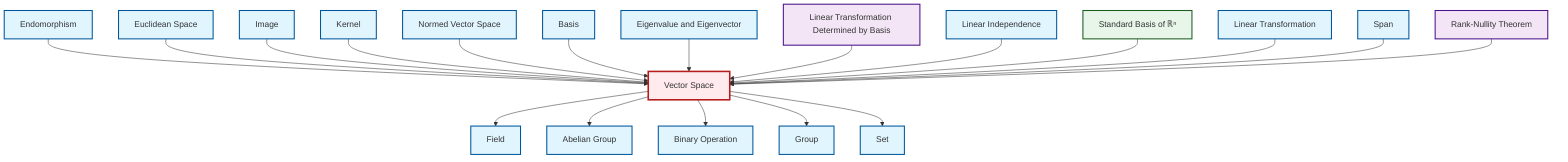 graph TD
    classDef definition fill:#e1f5fe,stroke:#01579b,stroke-width:2px
    classDef theorem fill:#f3e5f5,stroke:#4a148c,stroke-width:2px
    classDef axiom fill:#fff3e0,stroke:#e65100,stroke-width:2px
    classDef example fill:#e8f5e9,stroke:#1b5e20,stroke-width:2px
    classDef current fill:#ffebee,stroke:#b71c1c,stroke-width:3px
    def-group["Group"]:::definition
    def-kernel["Kernel"]:::definition
    def-binary-operation["Binary Operation"]:::definition
    def-linear-transformation["Linear Transformation"]:::definition
    def-endomorphism["Endomorphism"]:::definition
    def-set["Set"]:::definition
    def-normed-vector-space["Normed Vector Space"]:::definition
    def-linear-independence["Linear Independence"]:::definition
    thm-rank-nullity["Rank-Nullity Theorem"]:::theorem
    def-euclidean-space["Euclidean Space"]:::definition
    thm-linear-transformation-basis["Linear Transformation Determined by Basis"]:::theorem
    ex-standard-basis-rn["Standard Basis of ℝⁿ"]:::example
    def-basis["Basis"]:::definition
    def-vector-space["Vector Space"]:::definition
    def-abelian-group["Abelian Group"]:::definition
    def-field["Field"]:::definition
    def-image["Image"]:::definition
    def-span["Span"]:::definition
    def-eigenvalue-eigenvector["Eigenvalue and Eigenvector"]:::definition
    def-vector-space --> def-field
    def-vector-space --> def-abelian-group
    def-endomorphism --> def-vector-space
    def-euclidean-space --> def-vector-space
    def-image --> def-vector-space
    def-vector-space --> def-binary-operation
    def-kernel --> def-vector-space
    def-normed-vector-space --> def-vector-space
    def-basis --> def-vector-space
    def-eigenvalue-eigenvector --> def-vector-space
    thm-linear-transformation-basis --> def-vector-space
    def-vector-space --> def-group
    def-linear-independence --> def-vector-space
    def-vector-space --> def-set
    ex-standard-basis-rn --> def-vector-space
    def-linear-transformation --> def-vector-space
    def-span --> def-vector-space
    thm-rank-nullity --> def-vector-space
    class def-vector-space current